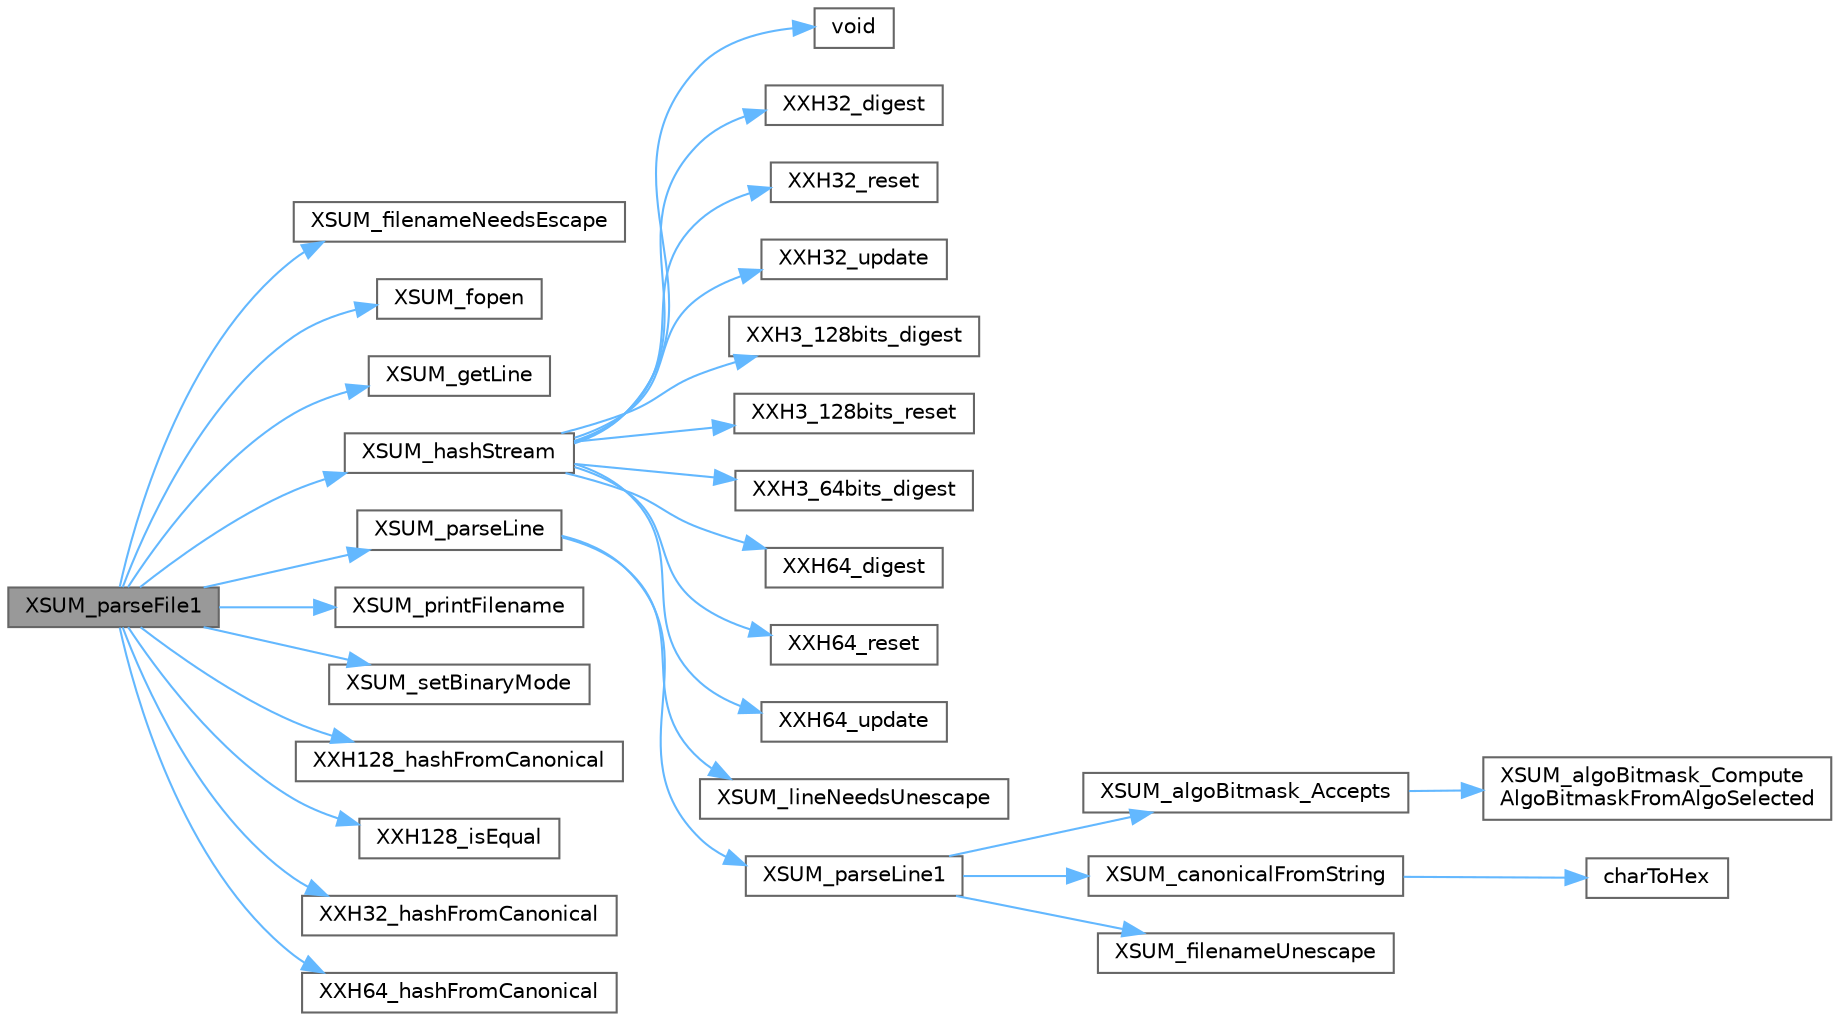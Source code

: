 digraph "XSUM_parseFile1"
{
 // LATEX_PDF_SIZE
  bgcolor="transparent";
  edge [fontname=Helvetica,fontsize=10,labelfontname=Helvetica,labelfontsize=10];
  node [fontname=Helvetica,fontsize=10,shape=box,height=0.2,width=0.4];
  rankdir="LR";
  Node1 [id="Node000001",label="XSUM_parseFile1",height=0.2,width=0.4,color="gray40", fillcolor="grey60", style="filled", fontcolor="black",tooltip=" "];
  Node1 -> Node2 [id="edge29_Node000001_Node000002",color="steelblue1",style="solid",tooltip=" "];
  Node2 [id="Node000002",label="XSUM_filenameNeedsEscape",height=0.2,width=0.4,color="grey40", fillcolor="white", style="filled",URL="$xxhsum_8c.html#ab4676e723b706bbc48cbbf0cec64b166",tooltip=" "];
  Node1 -> Node3 [id="edge30_Node000001_Node000003",color="steelblue1",style="solid",tooltip=" "];
  Node3 [id="Node000003",label="XSUM_fopen",height=0.2,width=0.4,color="grey40", fillcolor="white", style="filled",URL="$xsum__os__specific_8c.html#aa03c3c6d260551e4f82736a6af9d22ae",tooltip=" "];
  Node1 -> Node4 [id="edge31_Node000001_Node000004",color="steelblue1",style="solid",tooltip=" "];
  Node4 [id="Node000004",label="XSUM_getLine",height=0.2,width=0.4,color="grey40", fillcolor="white", style="filled",URL="$xxhsum_8c.html#abc3966f83f05c82288642e26d8902278",tooltip=" "];
  Node1 -> Node5 [id="edge32_Node000001_Node000005",color="steelblue1",style="solid",tooltip=" "];
  Node5 [id="Node000005",label="XSUM_hashStream",height=0.2,width=0.4,color="grey40", fillcolor="white", style="filled",URL="$xxhsum_8c.html#ab601ec059d83f42e1996489c8bc87cd0",tooltip=" "];
  Node5 -> Node6 [id="edge33_Node000005_Node000006",color="steelblue1",style="solid",tooltip=" "];
  Node6 [id="Node000006",label="void",height=0.2,width=0.4,color="grey40", fillcolor="white", style="filled",URL="$mimalloc_8h.html#a9d6d8aef94ac19034a5f163606f84830",tooltip=" "];
  Node5 -> Node7 [id="edge34_Node000005_Node000007",color="steelblue1",style="solid",tooltip=" "];
  Node7 [id="Node000007",label="XXH32_digest",height=0.2,width=0.4,color="grey40", fillcolor="white", style="filled",URL="$group___x_x_h32__family.html#ga0fbc2f47c31a6af57f46163212f2e11b",tooltip="Returns the calculated hash value from an XXH32_state_t."];
  Node5 -> Node8 [id="edge35_Node000005_Node000008",color="steelblue1",style="solid",tooltip=" "];
  Node8 [id="Node000008",label="XXH32_reset",height=0.2,width=0.4,color="grey40", fillcolor="white", style="filled",URL="$group___x_x_h32__family.html#ga817d5e6ae49b78747e5af15e5cc88b2b",tooltip="Resets an XXH32_state_t to begin a new hash."];
  Node5 -> Node9 [id="edge36_Node000005_Node000009",color="steelblue1",style="solid",tooltip=" "];
  Node9 [id="Node000009",label="XXH32_update",height=0.2,width=0.4,color="grey40", fillcolor="white", style="filled",URL="$group___x_x_h32__family.html#gaacc2e89656b7b7184279c2d621594afa",tooltip="Consumes a block of input to an XXH32_state_t."];
  Node5 -> Node10 [id="edge37_Node000005_Node000010",color="steelblue1",style="solid",tooltip=" "];
  Node10 [id="Node000010",label="XXH3_128bits_digest",height=0.2,width=0.4,color="grey40", fillcolor="white", style="filled",URL="$group___x_x_h3__family.html#ga5facd9825a30f0259999390e20a118ed",tooltip="Returns the calculated XXH3 128-bit hash value from an XXH3_state_t."];
  Node5 -> Node11 [id="edge38_Node000005_Node000011",color="steelblue1",style="solid",tooltip=" "];
  Node11 [id="Node000011",label="XXH3_128bits_reset",height=0.2,width=0.4,color="grey40", fillcolor="white", style="filled",URL="$group___x_x_h3__family.html#ga5c9266ac68100e074adcbd42955cc44d",tooltip="Resets an XXH3_state_t to begin a new hash."];
  Node5 -> Node12 [id="edge39_Node000005_Node000012",color="steelblue1",style="solid",tooltip=" "];
  Node12 [id="Node000012",label="XXH3_64bits_digest",height=0.2,width=0.4,color="grey40", fillcolor="white", style="filled",URL="$group___x_x_h3__family.html#ga60f10ffa9a4250d5e2cdf6f7a287a6be",tooltip="Returns the calculated XXH3 64-bit hash value from an XXH3_state_t."];
  Node5 -> Node13 [id="edge40_Node000005_Node000013",color="steelblue1",style="solid",tooltip=" "];
  Node13 [id="Node000013",label="XXH64_digest",height=0.2,width=0.4,color="grey40", fillcolor="white", style="filled",URL="$group___x_x_h64__family.html#ga964952da5970b334e217412a05d869ca",tooltip="Returns the calculated hash value from an XXH64_state_t."];
  Node5 -> Node14 [id="edge41_Node000005_Node000014",color="steelblue1",style="solid",tooltip=" "];
  Node14 [id="Node000014",label="XXH64_reset",height=0.2,width=0.4,color="grey40", fillcolor="white", style="filled",URL="$group___x_x_h64__family.html#ga3d9aebe63b2d4687808385c70460de1a",tooltip="Resets an XXH64_state_t to begin a new hash."];
  Node5 -> Node15 [id="edge42_Node000005_Node000015",color="steelblue1",style="solid",tooltip=" "];
  Node15 [id="Node000015",label="XXH64_update",height=0.2,width=0.4,color="grey40", fillcolor="white", style="filled",URL="$group___x_x_h64__family.html#ga8cf987b6f8910fea00aa458b6a513e01",tooltip="Consumes a block of input to an XXH64_state_t."];
  Node1 -> Node16 [id="edge43_Node000001_Node000016",color="steelblue1",style="solid",tooltip=" "];
  Node16 [id="Node000016",label="XSUM_parseLine",height=0.2,width=0.4,color="grey40", fillcolor="white", style="filled",URL="$xxhsum_8c.html#a2cf90e8a42ee3aa2f4d008e34b04cd0f",tooltip=" "];
  Node16 -> Node17 [id="edge44_Node000016_Node000017",color="steelblue1",style="solid",tooltip=" "];
  Node17 [id="Node000017",label="XSUM_lineNeedsUnescape",height=0.2,width=0.4,color="grey40", fillcolor="white", style="filled",URL="$xxhsum_8c.html#a0739f5ea348d082f40d01338dd53eb23",tooltip=" "];
  Node16 -> Node18 [id="edge45_Node000016_Node000018",color="steelblue1",style="solid",tooltip=" "];
  Node18 [id="Node000018",label="XSUM_parseLine1",height=0.2,width=0.4,color="grey40", fillcolor="white", style="filled",URL="$xxhsum_8c.html#aa9d64ecec9b7b44b51415a91090283c3",tooltip=" "];
  Node18 -> Node19 [id="edge46_Node000018_Node000019",color="steelblue1",style="solid",tooltip=" "];
  Node19 [id="Node000019",label="XSUM_algoBitmask_Accepts",height=0.2,width=0.4,color="grey40", fillcolor="white", style="filled",URL="$xxhsum_8c.html#ade649077708d0d68cdc1e6a4b816fc52",tooltip=" "];
  Node19 -> Node20 [id="edge47_Node000019_Node000020",color="steelblue1",style="solid",tooltip=" "];
  Node20 [id="Node000020",label="XSUM_algoBitmask_Compute\lAlgoBitmaskFromAlgoSelected",height=0.2,width=0.4,color="grey40", fillcolor="white", style="filled",URL="$xxhsum_8c.html#ab0fcb08fd6f3bdbbc8991c04a73c590b",tooltip=" "];
  Node18 -> Node21 [id="edge48_Node000018_Node000021",color="steelblue1",style="solid",tooltip=" "];
  Node21 [id="Node000021",label="XSUM_canonicalFromString",height=0.2,width=0.4,color="grey40", fillcolor="white", style="filled",URL="$xxhsum_8c.html#a9e82cd95870e999f194c7a7a28226fa3",tooltip=" "];
  Node21 -> Node22 [id="edge49_Node000021_Node000022",color="steelblue1",style="solid",tooltip=" "];
  Node22 [id="Node000022",label="charToHex",height=0.2,width=0.4,color="grey40", fillcolor="white", style="filled",URL="$xxhsum_8c.html#aef06738b46e0cbfcdea15e5eabdbe1a5",tooltip=" "];
  Node18 -> Node23 [id="edge50_Node000018_Node000023",color="steelblue1",style="solid",tooltip=" "];
  Node23 [id="Node000023",label="XSUM_filenameUnescape",height=0.2,width=0.4,color="grey40", fillcolor="white", style="filled",URL="$xxhsum_8c.html#ae66bb8038453cb928b2d2dd6b2cf245f",tooltip=" "];
  Node1 -> Node24 [id="edge51_Node000001_Node000024",color="steelblue1",style="solid",tooltip=" "];
  Node24 [id="Node000024",label="XSUM_printFilename",height=0.2,width=0.4,color="grey40", fillcolor="white", style="filled",URL="$xxhsum_8c.html#a5c01f6ebe9fd43980617ee24f7b0a583",tooltip=" "];
  Node1 -> Node25 [id="edge52_Node000001_Node000025",color="steelblue1",style="solid",tooltip=" "];
  Node25 [id="Node000025",label="XSUM_setBinaryMode",height=0.2,width=0.4,color="grey40", fillcolor="white", style="filled",URL="$xsum__os__specific_8c.html#a7b2c1c05254702d4fb4885f07175e6e5",tooltip=" "];
  Node1 -> Node26 [id="edge53_Node000001_Node000026",color="steelblue1",style="solid",tooltip=" "];
  Node26 [id="Node000026",label="XXH128_hashFromCanonical",height=0.2,width=0.4,color="grey40", fillcolor="white", style="filled",URL="$group___x_x_h3__family.html#ga28106ad21d582ff1c9c0a01df8939545",tooltip="Converts an XXH128_canonical_t to a native XXH128_hash_t."];
  Node1 -> Node27 [id="edge54_Node000001_Node000027",color="steelblue1",style="solid",tooltip=" "];
  Node27 [id="Node000027",label="XXH128_isEqual",height=0.2,width=0.4,color="grey40", fillcolor="white", style="filled",URL="$group___x_x_h3__family.html#ga8a324d844a8c35437406ffe1288f892e",tooltip="Check equality of two XXH128_hash_t values"];
  Node1 -> Node28 [id="edge55_Node000001_Node000028",color="steelblue1",style="solid",tooltip=" "];
  Node28 [id="Node000028",label="XXH32_hashFromCanonical",height=0.2,width=0.4,color="grey40", fillcolor="white", style="filled",URL="$group___x_x_h32__family.html#gaf793ae9938ff85d81cd5faae92472958",tooltip="Converts an XXH32_canonical_t to a native XXH32_hash_t."];
  Node1 -> Node29 [id="edge56_Node000001_Node000029",color="steelblue1",style="solid",tooltip=" "];
  Node29 [id="Node000029",label="XXH64_hashFromCanonical",height=0.2,width=0.4,color="grey40", fillcolor="white", style="filled",URL="$group___x_x_h64__family.html#ga81fd4d76201b01812f7bfbfea61175d8",tooltip="Converts an XXH64_canonical_t to a native XXH64_hash_t."];
}
